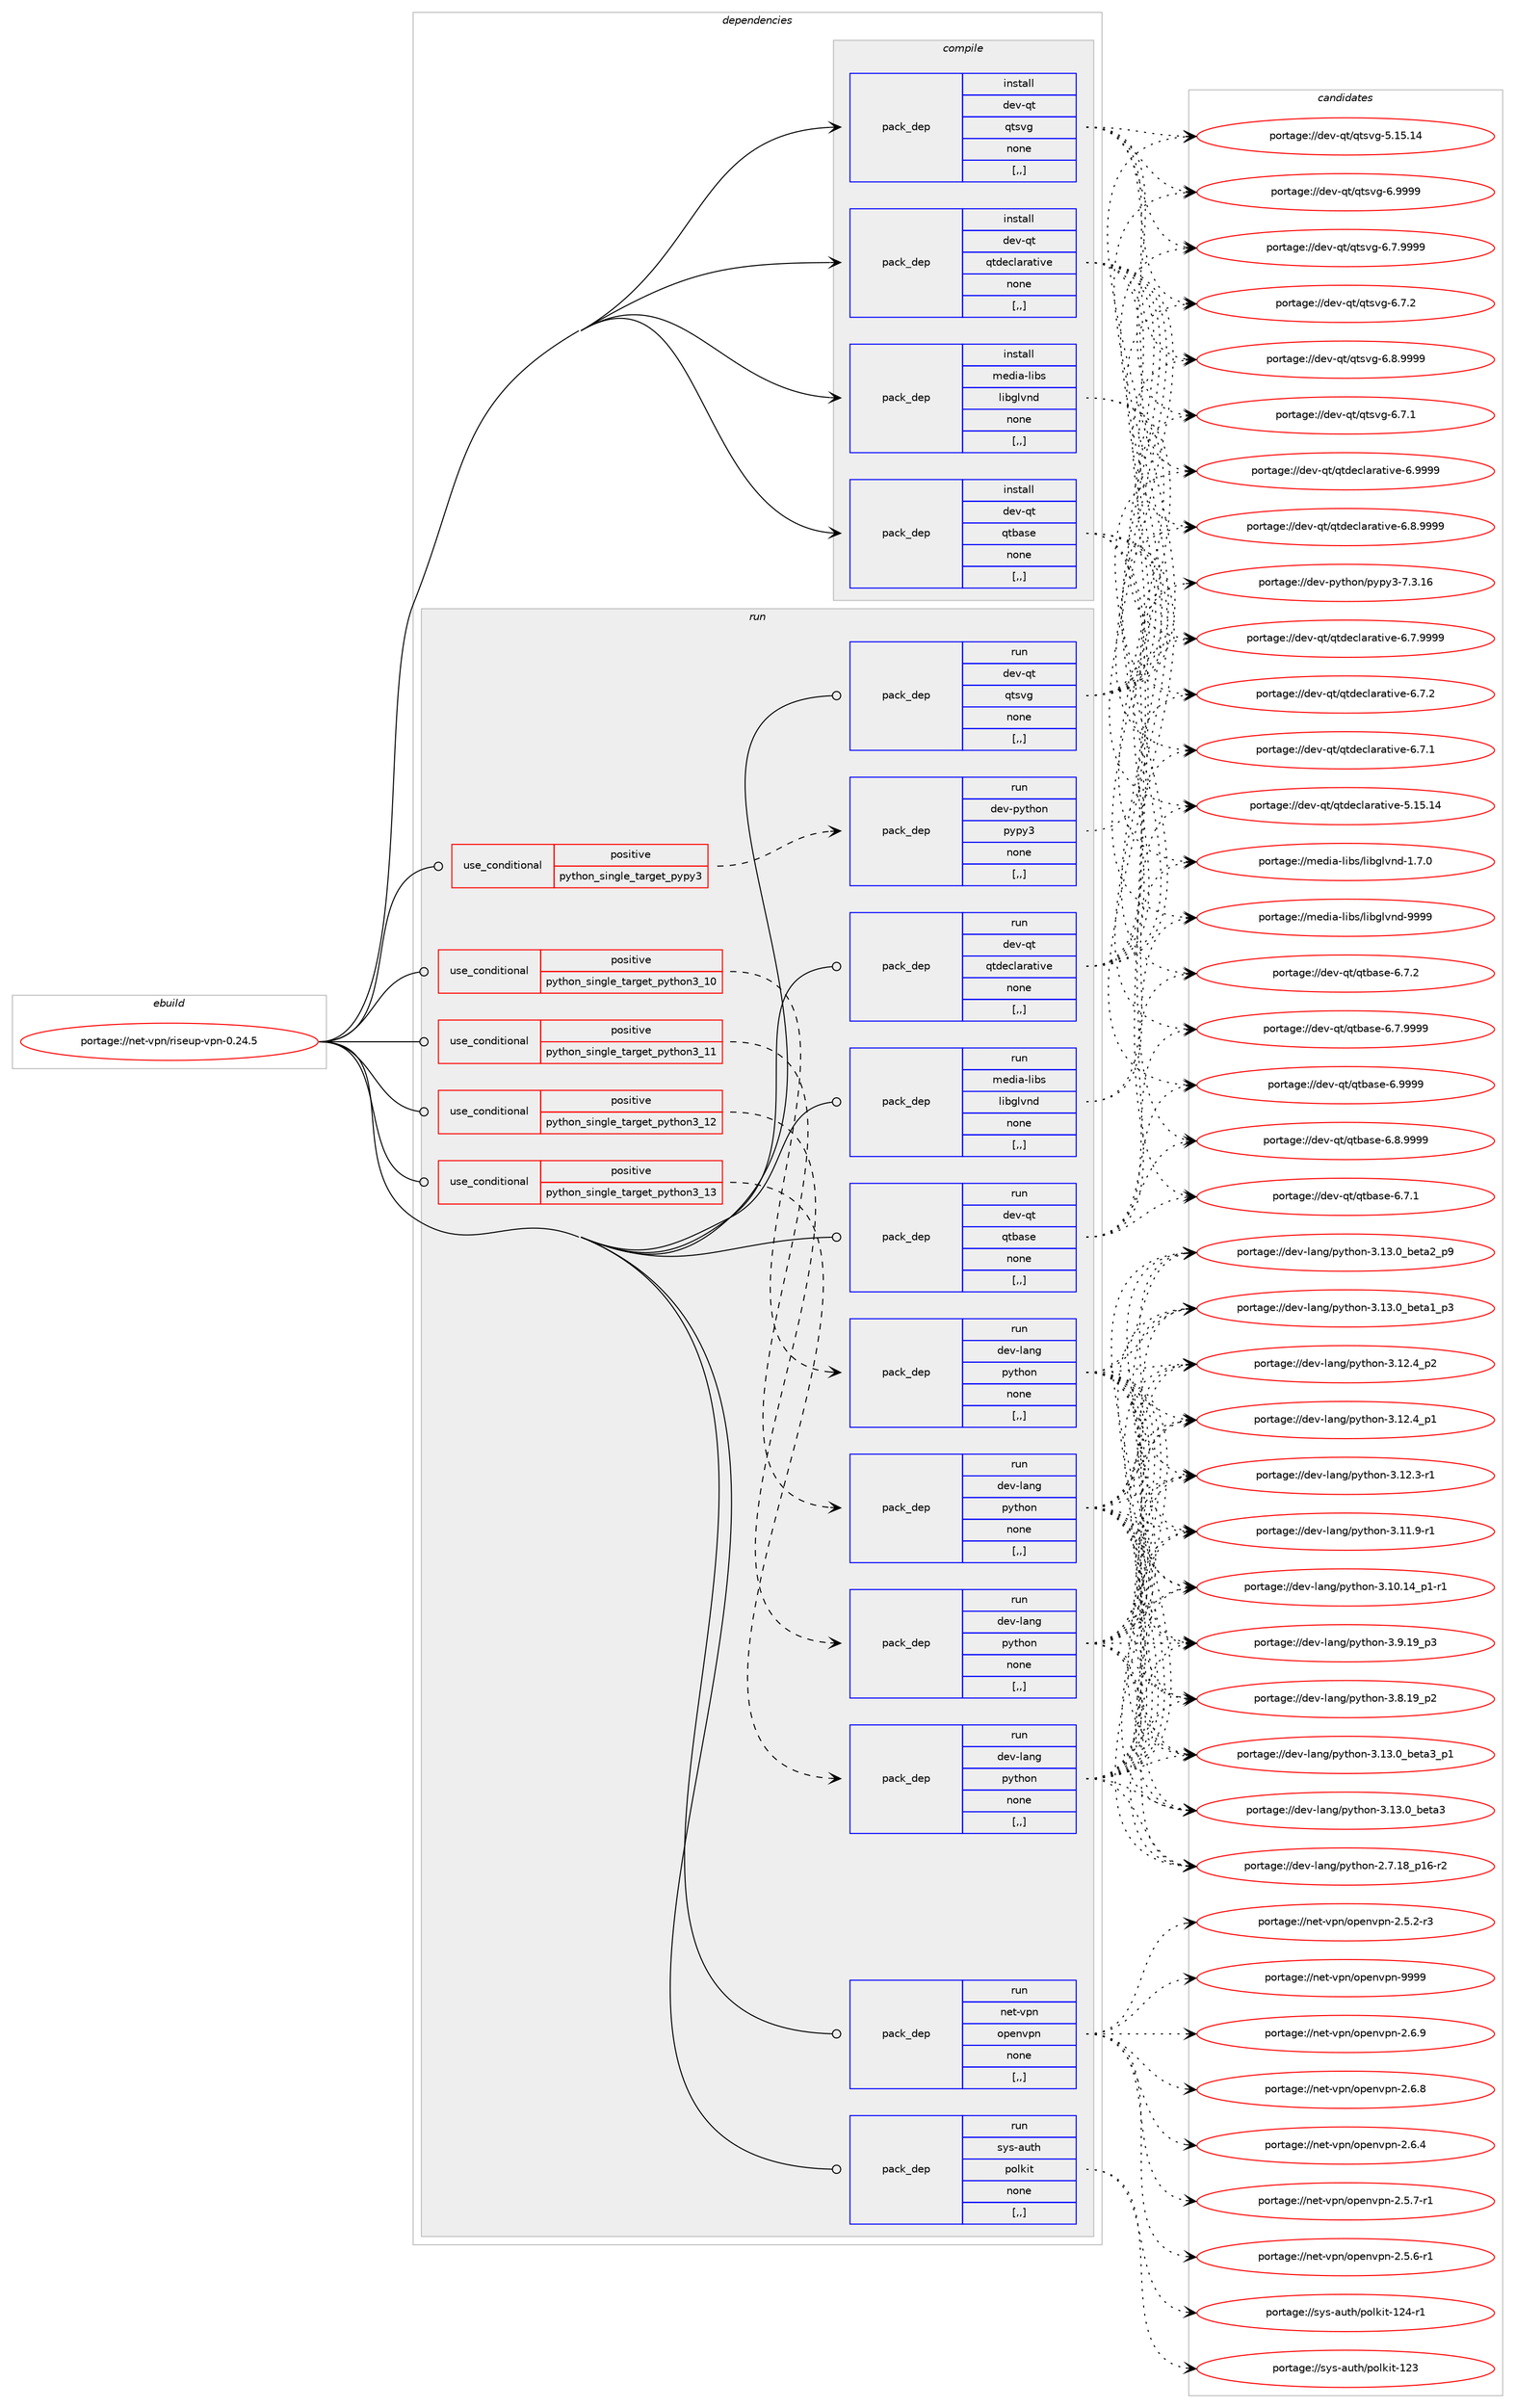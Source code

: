 digraph prolog {

# *************
# Graph options
# *************

newrank=true;
concentrate=true;
compound=true;
graph [rankdir=LR,fontname=Helvetica,fontsize=10,ranksep=1.5];#, ranksep=2.5, nodesep=0.2];
edge  [arrowhead=vee];
node  [fontname=Helvetica,fontsize=10];

# **********
# The ebuild
# **********

subgraph cluster_leftcol {
color=gray;
rank=same;
label=<<i>ebuild</i>>;
id [label="portage://net-vpn/riseup-vpn-0.24.5", color=red, width=4, href="../net-vpn/riseup-vpn-0.24.5.svg"];
}

# ****************
# The dependencies
# ****************

subgraph cluster_midcol {
color=gray;
label=<<i>dependencies</i>>;
subgraph cluster_compile {
fillcolor="#eeeeee";
style=filled;
label=<<i>compile</i>>;
subgraph pack279800 {
dependency384323 [label=<<TABLE BORDER="0" CELLBORDER="1" CELLSPACING="0" CELLPADDING="4" WIDTH="220"><TR><TD ROWSPAN="6" CELLPADDING="30">pack_dep</TD></TR><TR><TD WIDTH="110">install</TD></TR><TR><TD>dev-qt</TD></TR><TR><TD>qtbase</TD></TR><TR><TD>none</TD></TR><TR><TD>[,,]</TD></TR></TABLE>>, shape=none, color=blue];
}
id:e -> dependency384323:w [weight=20,style="solid",arrowhead="vee"];
subgraph pack279801 {
dependency384324 [label=<<TABLE BORDER="0" CELLBORDER="1" CELLSPACING="0" CELLPADDING="4" WIDTH="220"><TR><TD ROWSPAN="6" CELLPADDING="30">pack_dep</TD></TR><TR><TD WIDTH="110">install</TD></TR><TR><TD>dev-qt</TD></TR><TR><TD>qtdeclarative</TD></TR><TR><TD>none</TD></TR><TR><TD>[,,]</TD></TR></TABLE>>, shape=none, color=blue];
}
id:e -> dependency384324:w [weight=20,style="solid",arrowhead="vee"];
subgraph pack279802 {
dependency384325 [label=<<TABLE BORDER="0" CELLBORDER="1" CELLSPACING="0" CELLPADDING="4" WIDTH="220"><TR><TD ROWSPAN="6" CELLPADDING="30">pack_dep</TD></TR><TR><TD WIDTH="110">install</TD></TR><TR><TD>dev-qt</TD></TR><TR><TD>qtsvg</TD></TR><TR><TD>none</TD></TR><TR><TD>[,,]</TD></TR></TABLE>>, shape=none, color=blue];
}
id:e -> dependency384325:w [weight=20,style="solid",arrowhead="vee"];
subgraph pack279803 {
dependency384326 [label=<<TABLE BORDER="0" CELLBORDER="1" CELLSPACING="0" CELLPADDING="4" WIDTH="220"><TR><TD ROWSPAN="6" CELLPADDING="30">pack_dep</TD></TR><TR><TD WIDTH="110">install</TD></TR><TR><TD>media-libs</TD></TR><TR><TD>libglvnd</TD></TR><TR><TD>none</TD></TR><TR><TD>[,,]</TD></TR></TABLE>>, shape=none, color=blue];
}
id:e -> dependency384326:w [weight=20,style="solid",arrowhead="vee"];
}
subgraph cluster_compileandrun {
fillcolor="#eeeeee";
style=filled;
label=<<i>compile and run</i>>;
}
subgraph cluster_run {
fillcolor="#eeeeee";
style=filled;
label=<<i>run</i>>;
subgraph cond101745 {
dependency384327 [label=<<TABLE BORDER="0" CELLBORDER="1" CELLSPACING="0" CELLPADDING="4"><TR><TD ROWSPAN="3" CELLPADDING="10">use_conditional</TD></TR><TR><TD>positive</TD></TR><TR><TD>python_single_target_pypy3</TD></TR></TABLE>>, shape=none, color=red];
subgraph pack279804 {
dependency384328 [label=<<TABLE BORDER="0" CELLBORDER="1" CELLSPACING="0" CELLPADDING="4" WIDTH="220"><TR><TD ROWSPAN="6" CELLPADDING="30">pack_dep</TD></TR><TR><TD WIDTH="110">run</TD></TR><TR><TD>dev-python</TD></TR><TR><TD>pypy3</TD></TR><TR><TD>none</TD></TR><TR><TD>[,,]</TD></TR></TABLE>>, shape=none, color=blue];
}
dependency384327:e -> dependency384328:w [weight=20,style="dashed",arrowhead="vee"];
}
id:e -> dependency384327:w [weight=20,style="solid",arrowhead="odot"];
subgraph cond101746 {
dependency384329 [label=<<TABLE BORDER="0" CELLBORDER="1" CELLSPACING="0" CELLPADDING="4"><TR><TD ROWSPAN="3" CELLPADDING="10">use_conditional</TD></TR><TR><TD>positive</TD></TR><TR><TD>python_single_target_python3_10</TD></TR></TABLE>>, shape=none, color=red];
subgraph pack279805 {
dependency384330 [label=<<TABLE BORDER="0" CELLBORDER="1" CELLSPACING="0" CELLPADDING="4" WIDTH="220"><TR><TD ROWSPAN="6" CELLPADDING="30">pack_dep</TD></TR><TR><TD WIDTH="110">run</TD></TR><TR><TD>dev-lang</TD></TR><TR><TD>python</TD></TR><TR><TD>none</TD></TR><TR><TD>[,,]</TD></TR></TABLE>>, shape=none, color=blue];
}
dependency384329:e -> dependency384330:w [weight=20,style="dashed",arrowhead="vee"];
}
id:e -> dependency384329:w [weight=20,style="solid",arrowhead="odot"];
subgraph cond101747 {
dependency384331 [label=<<TABLE BORDER="0" CELLBORDER="1" CELLSPACING="0" CELLPADDING="4"><TR><TD ROWSPAN="3" CELLPADDING="10">use_conditional</TD></TR><TR><TD>positive</TD></TR><TR><TD>python_single_target_python3_11</TD></TR></TABLE>>, shape=none, color=red];
subgraph pack279806 {
dependency384332 [label=<<TABLE BORDER="0" CELLBORDER="1" CELLSPACING="0" CELLPADDING="4" WIDTH="220"><TR><TD ROWSPAN="6" CELLPADDING="30">pack_dep</TD></TR><TR><TD WIDTH="110">run</TD></TR><TR><TD>dev-lang</TD></TR><TR><TD>python</TD></TR><TR><TD>none</TD></TR><TR><TD>[,,]</TD></TR></TABLE>>, shape=none, color=blue];
}
dependency384331:e -> dependency384332:w [weight=20,style="dashed",arrowhead="vee"];
}
id:e -> dependency384331:w [weight=20,style="solid",arrowhead="odot"];
subgraph cond101748 {
dependency384333 [label=<<TABLE BORDER="0" CELLBORDER="1" CELLSPACING="0" CELLPADDING="4"><TR><TD ROWSPAN="3" CELLPADDING="10">use_conditional</TD></TR><TR><TD>positive</TD></TR><TR><TD>python_single_target_python3_12</TD></TR></TABLE>>, shape=none, color=red];
subgraph pack279807 {
dependency384334 [label=<<TABLE BORDER="0" CELLBORDER="1" CELLSPACING="0" CELLPADDING="4" WIDTH="220"><TR><TD ROWSPAN="6" CELLPADDING="30">pack_dep</TD></TR><TR><TD WIDTH="110">run</TD></TR><TR><TD>dev-lang</TD></TR><TR><TD>python</TD></TR><TR><TD>none</TD></TR><TR><TD>[,,]</TD></TR></TABLE>>, shape=none, color=blue];
}
dependency384333:e -> dependency384334:w [weight=20,style="dashed",arrowhead="vee"];
}
id:e -> dependency384333:w [weight=20,style="solid",arrowhead="odot"];
subgraph cond101749 {
dependency384335 [label=<<TABLE BORDER="0" CELLBORDER="1" CELLSPACING="0" CELLPADDING="4"><TR><TD ROWSPAN="3" CELLPADDING="10">use_conditional</TD></TR><TR><TD>positive</TD></TR><TR><TD>python_single_target_python3_13</TD></TR></TABLE>>, shape=none, color=red];
subgraph pack279808 {
dependency384336 [label=<<TABLE BORDER="0" CELLBORDER="1" CELLSPACING="0" CELLPADDING="4" WIDTH="220"><TR><TD ROWSPAN="6" CELLPADDING="30">pack_dep</TD></TR><TR><TD WIDTH="110">run</TD></TR><TR><TD>dev-lang</TD></TR><TR><TD>python</TD></TR><TR><TD>none</TD></TR><TR><TD>[,,]</TD></TR></TABLE>>, shape=none, color=blue];
}
dependency384335:e -> dependency384336:w [weight=20,style="dashed",arrowhead="vee"];
}
id:e -> dependency384335:w [weight=20,style="solid",arrowhead="odot"];
subgraph pack279809 {
dependency384337 [label=<<TABLE BORDER="0" CELLBORDER="1" CELLSPACING="0" CELLPADDING="4" WIDTH="220"><TR><TD ROWSPAN="6" CELLPADDING="30">pack_dep</TD></TR><TR><TD WIDTH="110">run</TD></TR><TR><TD>dev-qt</TD></TR><TR><TD>qtbase</TD></TR><TR><TD>none</TD></TR><TR><TD>[,,]</TD></TR></TABLE>>, shape=none, color=blue];
}
id:e -> dependency384337:w [weight=20,style="solid",arrowhead="odot"];
subgraph pack279810 {
dependency384338 [label=<<TABLE BORDER="0" CELLBORDER="1" CELLSPACING="0" CELLPADDING="4" WIDTH="220"><TR><TD ROWSPAN="6" CELLPADDING="30">pack_dep</TD></TR><TR><TD WIDTH="110">run</TD></TR><TR><TD>dev-qt</TD></TR><TR><TD>qtdeclarative</TD></TR><TR><TD>none</TD></TR><TR><TD>[,,]</TD></TR></TABLE>>, shape=none, color=blue];
}
id:e -> dependency384338:w [weight=20,style="solid",arrowhead="odot"];
subgraph pack279811 {
dependency384339 [label=<<TABLE BORDER="0" CELLBORDER="1" CELLSPACING="0" CELLPADDING="4" WIDTH="220"><TR><TD ROWSPAN="6" CELLPADDING="30">pack_dep</TD></TR><TR><TD WIDTH="110">run</TD></TR><TR><TD>dev-qt</TD></TR><TR><TD>qtsvg</TD></TR><TR><TD>none</TD></TR><TR><TD>[,,]</TD></TR></TABLE>>, shape=none, color=blue];
}
id:e -> dependency384339:w [weight=20,style="solid",arrowhead="odot"];
subgraph pack279812 {
dependency384340 [label=<<TABLE BORDER="0" CELLBORDER="1" CELLSPACING="0" CELLPADDING="4" WIDTH="220"><TR><TD ROWSPAN="6" CELLPADDING="30">pack_dep</TD></TR><TR><TD WIDTH="110">run</TD></TR><TR><TD>media-libs</TD></TR><TR><TD>libglvnd</TD></TR><TR><TD>none</TD></TR><TR><TD>[,,]</TD></TR></TABLE>>, shape=none, color=blue];
}
id:e -> dependency384340:w [weight=20,style="solid",arrowhead="odot"];
subgraph pack279813 {
dependency384341 [label=<<TABLE BORDER="0" CELLBORDER="1" CELLSPACING="0" CELLPADDING="4" WIDTH="220"><TR><TD ROWSPAN="6" CELLPADDING="30">pack_dep</TD></TR><TR><TD WIDTH="110">run</TD></TR><TR><TD>net-vpn</TD></TR><TR><TD>openvpn</TD></TR><TR><TD>none</TD></TR><TR><TD>[,,]</TD></TR></TABLE>>, shape=none, color=blue];
}
id:e -> dependency384341:w [weight=20,style="solid",arrowhead="odot"];
subgraph pack279814 {
dependency384342 [label=<<TABLE BORDER="0" CELLBORDER="1" CELLSPACING="0" CELLPADDING="4" WIDTH="220"><TR><TD ROWSPAN="6" CELLPADDING="30">pack_dep</TD></TR><TR><TD WIDTH="110">run</TD></TR><TR><TD>sys-auth</TD></TR><TR><TD>polkit</TD></TR><TR><TD>none</TD></TR><TR><TD>[,,]</TD></TR></TABLE>>, shape=none, color=blue];
}
id:e -> dependency384342:w [weight=20,style="solid",arrowhead="odot"];
}
}

# **************
# The candidates
# **************

subgraph cluster_choices {
rank=same;
color=gray;
label=<<i>candidates</i>>;

subgraph choice279800 {
color=black;
nodesep=1;
choice1001011184511311647113116989711510145544657575757 [label="portage://dev-qt/qtbase-6.9999", color=red, width=4,href="../dev-qt/qtbase-6.9999.svg"];
choice10010111845113116471131169897115101455446564657575757 [label="portage://dev-qt/qtbase-6.8.9999", color=red, width=4,href="../dev-qt/qtbase-6.8.9999.svg"];
choice10010111845113116471131169897115101455446554657575757 [label="portage://dev-qt/qtbase-6.7.9999", color=red, width=4,href="../dev-qt/qtbase-6.7.9999.svg"];
choice10010111845113116471131169897115101455446554650 [label="portage://dev-qt/qtbase-6.7.2", color=red, width=4,href="../dev-qt/qtbase-6.7.2.svg"];
choice10010111845113116471131169897115101455446554649 [label="portage://dev-qt/qtbase-6.7.1", color=red, width=4,href="../dev-qt/qtbase-6.7.1.svg"];
dependency384323:e -> choice1001011184511311647113116989711510145544657575757:w [style=dotted,weight="100"];
dependency384323:e -> choice10010111845113116471131169897115101455446564657575757:w [style=dotted,weight="100"];
dependency384323:e -> choice10010111845113116471131169897115101455446554657575757:w [style=dotted,weight="100"];
dependency384323:e -> choice10010111845113116471131169897115101455446554650:w [style=dotted,weight="100"];
dependency384323:e -> choice10010111845113116471131169897115101455446554649:w [style=dotted,weight="100"];
}
subgraph choice279801 {
color=black;
nodesep=1;
choice100101118451131164711311610010199108971149711610511810145544657575757 [label="portage://dev-qt/qtdeclarative-6.9999", color=red, width=4,href="../dev-qt/qtdeclarative-6.9999.svg"];
choice1001011184511311647113116100101991089711497116105118101455446564657575757 [label="portage://dev-qt/qtdeclarative-6.8.9999", color=red, width=4,href="../dev-qt/qtdeclarative-6.8.9999.svg"];
choice1001011184511311647113116100101991089711497116105118101455446554657575757 [label="portage://dev-qt/qtdeclarative-6.7.9999", color=red, width=4,href="../dev-qt/qtdeclarative-6.7.9999.svg"];
choice1001011184511311647113116100101991089711497116105118101455446554650 [label="portage://dev-qt/qtdeclarative-6.7.2", color=red, width=4,href="../dev-qt/qtdeclarative-6.7.2.svg"];
choice1001011184511311647113116100101991089711497116105118101455446554649 [label="portage://dev-qt/qtdeclarative-6.7.1", color=red, width=4,href="../dev-qt/qtdeclarative-6.7.1.svg"];
choice10010111845113116471131161001019910897114971161051181014553464953464952 [label="portage://dev-qt/qtdeclarative-5.15.14", color=red, width=4,href="../dev-qt/qtdeclarative-5.15.14.svg"];
dependency384324:e -> choice100101118451131164711311610010199108971149711610511810145544657575757:w [style=dotted,weight="100"];
dependency384324:e -> choice1001011184511311647113116100101991089711497116105118101455446564657575757:w [style=dotted,weight="100"];
dependency384324:e -> choice1001011184511311647113116100101991089711497116105118101455446554657575757:w [style=dotted,weight="100"];
dependency384324:e -> choice1001011184511311647113116100101991089711497116105118101455446554650:w [style=dotted,weight="100"];
dependency384324:e -> choice1001011184511311647113116100101991089711497116105118101455446554649:w [style=dotted,weight="100"];
dependency384324:e -> choice10010111845113116471131161001019910897114971161051181014553464953464952:w [style=dotted,weight="100"];
}
subgraph choice279802 {
color=black;
nodesep=1;
choice100101118451131164711311611511810345544657575757 [label="portage://dev-qt/qtsvg-6.9999", color=red, width=4,href="../dev-qt/qtsvg-6.9999.svg"];
choice1001011184511311647113116115118103455446564657575757 [label="portage://dev-qt/qtsvg-6.8.9999", color=red, width=4,href="../dev-qt/qtsvg-6.8.9999.svg"];
choice1001011184511311647113116115118103455446554657575757 [label="portage://dev-qt/qtsvg-6.7.9999", color=red, width=4,href="../dev-qt/qtsvg-6.7.9999.svg"];
choice1001011184511311647113116115118103455446554650 [label="portage://dev-qt/qtsvg-6.7.2", color=red, width=4,href="../dev-qt/qtsvg-6.7.2.svg"];
choice1001011184511311647113116115118103455446554649 [label="portage://dev-qt/qtsvg-6.7.1", color=red, width=4,href="../dev-qt/qtsvg-6.7.1.svg"];
choice10010111845113116471131161151181034553464953464952 [label="portage://dev-qt/qtsvg-5.15.14", color=red, width=4,href="../dev-qt/qtsvg-5.15.14.svg"];
dependency384325:e -> choice100101118451131164711311611511810345544657575757:w [style=dotted,weight="100"];
dependency384325:e -> choice1001011184511311647113116115118103455446564657575757:w [style=dotted,weight="100"];
dependency384325:e -> choice1001011184511311647113116115118103455446554657575757:w [style=dotted,weight="100"];
dependency384325:e -> choice1001011184511311647113116115118103455446554650:w [style=dotted,weight="100"];
dependency384325:e -> choice1001011184511311647113116115118103455446554649:w [style=dotted,weight="100"];
dependency384325:e -> choice10010111845113116471131161151181034553464953464952:w [style=dotted,weight="100"];
}
subgraph choice279803 {
color=black;
nodesep=1;
choice10910110010597451081059811547108105981031081181101004557575757 [label="portage://media-libs/libglvnd-9999", color=red, width=4,href="../media-libs/libglvnd-9999.svg"];
choice1091011001059745108105981154710810598103108118110100454946554648 [label="portage://media-libs/libglvnd-1.7.0", color=red, width=4,href="../media-libs/libglvnd-1.7.0.svg"];
dependency384326:e -> choice10910110010597451081059811547108105981031081181101004557575757:w [style=dotted,weight="100"];
dependency384326:e -> choice1091011001059745108105981154710810598103108118110100454946554648:w [style=dotted,weight="100"];
}
subgraph choice279804 {
color=black;
nodesep=1;
choice10010111845112121116104111110471121211121215145554651464954 [label="portage://dev-python/pypy3-7.3.16", color=red, width=4,href="../dev-python/pypy3-7.3.16.svg"];
dependency384328:e -> choice10010111845112121116104111110471121211121215145554651464954:w [style=dotted,weight="100"];
}
subgraph choice279805 {
color=black;
nodesep=1;
choice10010111845108971101034711212111610411111045514649514648959810111697519511249 [label="portage://dev-lang/python-3.13.0_beta3_p1", color=red, width=4,href="../dev-lang/python-3.13.0_beta3_p1.svg"];
choice1001011184510897110103471121211161041111104551464951464895981011169751 [label="portage://dev-lang/python-3.13.0_beta3", color=red, width=4,href="../dev-lang/python-3.13.0_beta3.svg"];
choice10010111845108971101034711212111610411111045514649514648959810111697509511257 [label="portage://dev-lang/python-3.13.0_beta2_p9", color=red, width=4,href="../dev-lang/python-3.13.0_beta2_p9.svg"];
choice10010111845108971101034711212111610411111045514649514648959810111697499511251 [label="portage://dev-lang/python-3.13.0_beta1_p3", color=red, width=4,href="../dev-lang/python-3.13.0_beta1_p3.svg"];
choice100101118451089711010347112121116104111110455146495046529511250 [label="portage://dev-lang/python-3.12.4_p2", color=red, width=4,href="../dev-lang/python-3.12.4_p2.svg"];
choice100101118451089711010347112121116104111110455146495046529511249 [label="portage://dev-lang/python-3.12.4_p1", color=red, width=4,href="../dev-lang/python-3.12.4_p1.svg"];
choice100101118451089711010347112121116104111110455146495046514511449 [label="portage://dev-lang/python-3.12.3-r1", color=red, width=4,href="../dev-lang/python-3.12.3-r1.svg"];
choice100101118451089711010347112121116104111110455146494946574511449 [label="portage://dev-lang/python-3.11.9-r1", color=red, width=4,href="../dev-lang/python-3.11.9-r1.svg"];
choice100101118451089711010347112121116104111110455146494846495295112494511449 [label="portage://dev-lang/python-3.10.14_p1-r1", color=red, width=4,href="../dev-lang/python-3.10.14_p1-r1.svg"];
choice100101118451089711010347112121116104111110455146574649579511251 [label="portage://dev-lang/python-3.9.19_p3", color=red, width=4,href="../dev-lang/python-3.9.19_p3.svg"];
choice100101118451089711010347112121116104111110455146564649579511250 [label="portage://dev-lang/python-3.8.19_p2", color=red, width=4,href="../dev-lang/python-3.8.19_p2.svg"];
choice100101118451089711010347112121116104111110455046554649569511249544511450 [label="portage://dev-lang/python-2.7.18_p16-r2", color=red, width=4,href="../dev-lang/python-2.7.18_p16-r2.svg"];
dependency384330:e -> choice10010111845108971101034711212111610411111045514649514648959810111697519511249:w [style=dotted,weight="100"];
dependency384330:e -> choice1001011184510897110103471121211161041111104551464951464895981011169751:w [style=dotted,weight="100"];
dependency384330:e -> choice10010111845108971101034711212111610411111045514649514648959810111697509511257:w [style=dotted,weight="100"];
dependency384330:e -> choice10010111845108971101034711212111610411111045514649514648959810111697499511251:w [style=dotted,weight="100"];
dependency384330:e -> choice100101118451089711010347112121116104111110455146495046529511250:w [style=dotted,weight="100"];
dependency384330:e -> choice100101118451089711010347112121116104111110455146495046529511249:w [style=dotted,weight="100"];
dependency384330:e -> choice100101118451089711010347112121116104111110455146495046514511449:w [style=dotted,weight="100"];
dependency384330:e -> choice100101118451089711010347112121116104111110455146494946574511449:w [style=dotted,weight="100"];
dependency384330:e -> choice100101118451089711010347112121116104111110455146494846495295112494511449:w [style=dotted,weight="100"];
dependency384330:e -> choice100101118451089711010347112121116104111110455146574649579511251:w [style=dotted,weight="100"];
dependency384330:e -> choice100101118451089711010347112121116104111110455146564649579511250:w [style=dotted,weight="100"];
dependency384330:e -> choice100101118451089711010347112121116104111110455046554649569511249544511450:w [style=dotted,weight="100"];
}
subgraph choice279806 {
color=black;
nodesep=1;
choice10010111845108971101034711212111610411111045514649514648959810111697519511249 [label="portage://dev-lang/python-3.13.0_beta3_p1", color=red, width=4,href="../dev-lang/python-3.13.0_beta3_p1.svg"];
choice1001011184510897110103471121211161041111104551464951464895981011169751 [label="portage://dev-lang/python-3.13.0_beta3", color=red, width=4,href="../dev-lang/python-3.13.0_beta3.svg"];
choice10010111845108971101034711212111610411111045514649514648959810111697509511257 [label="portage://dev-lang/python-3.13.0_beta2_p9", color=red, width=4,href="../dev-lang/python-3.13.0_beta2_p9.svg"];
choice10010111845108971101034711212111610411111045514649514648959810111697499511251 [label="portage://dev-lang/python-3.13.0_beta1_p3", color=red, width=4,href="../dev-lang/python-3.13.0_beta1_p3.svg"];
choice100101118451089711010347112121116104111110455146495046529511250 [label="portage://dev-lang/python-3.12.4_p2", color=red, width=4,href="../dev-lang/python-3.12.4_p2.svg"];
choice100101118451089711010347112121116104111110455146495046529511249 [label="portage://dev-lang/python-3.12.4_p1", color=red, width=4,href="../dev-lang/python-3.12.4_p1.svg"];
choice100101118451089711010347112121116104111110455146495046514511449 [label="portage://dev-lang/python-3.12.3-r1", color=red, width=4,href="../dev-lang/python-3.12.3-r1.svg"];
choice100101118451089711010347112121116104111110455146494946574511449 [label="portage://dev-lang/python-3.11.9-r1", color=red, width=4,href="../dev-lang/python-3.11.9-r1.svg"];
choice100101118451089711010347112121116104111110455146494846495295112494511449 [label="portage://dev-lang/python-3.10.14_p1-r1", color=red, width=4,href="../dev-lang/python-3.10.14_p1-r1.svg"];
choice100101118451089711010347112121116104111110455146574649579511251 [label="portage://dev-lang/python-3.9.19_p3", color=red, width=4,href="../dev-lang/python-3.9.19_p3.svg"];
choice100101118451089711010347112121116104111110455146564649579511250 [label="portage://dev-lang/python-3.8.19_p2", color=red, width=4,href="../dev-lang/python-3.8.19_p2.svg"];
choice100101118451089711010347112121116104111110455046554649569511249544511450 [label="portage://dev-lang/python-2.7.18_p16-r2", color=red, width=4,href="../dev-lang/python-2.7.18_p16-r2.svg"];
dependency384332:e -> choice10010111845108971101034711212111610411111045514649514648959810111697519511249:w [style=dotted,weight="100"];
dependency384332:e -> choice1001011184510897110103471121211161041111104551464951464895981011169751:w [style=dotted,weight="100"];
dependency384332:e -> choice10010111845108971101034711212111610411111045514649514648959810111697509511257:w [style=dotted,weight="100"];
dependency384332:e -> choice10010111845108971101034711212111610411111045514649514648959810111697499511251:w [style=dotted,weight="100"];
dependency384332:e -> choice100101118451089711010347112121116104111110455146495046529511250:w [style=dotted,weight="100"];
dependency384332:e -> choice100101118451089711010347112121116104111110455146495046529511249:w [style=dotted,weight="100"];
dependency384332:e -> choice100101118451089711010347112121116104111110455146495046514511449:w [style=dotted,weight="100"];
dependency384332:e -> choice100101118451089711010347112121116104111110455146494946574511449:w [style=dotted,weight="100"];
dependency384332:e -> choice100101118451089711010347112121116104111110455146494846495295112494511449:w [style=dotted,weight="100"];
dependency384332:e -> choice100101118451089711010347112121116104111110455146574649579511251:w [style=dotted,weight="100"];
dependency384332:e -> choice100101118451089711010347112121116104111110455146564649579511250:w [style=dotted,weight="100"];
dependency384332:e -> choice100101118451089711010347112121116104111110455046554649569511249544511450:w [style=dotted,weight="100"];
}
subgraph choice279807 {
color=black;
nodesep=1;
choice10010111845108971101034711212111610411111045514649514648959810111697519511249 [label="portage://dev-lang/python-3.13.0_beta3_p1", color=red, width=4,href="../dev-lang/python-3.13.0_beta3_p1.svg"];
choice1001011184510897110103471121211161041111104551464951464895981011169751 [label="portage://dev-lang/python-3.13.0_beta3", color=red, width=4,href="../dev-lang/python-3.13.0_beta3.svg"];
choice10010111845108971101034711212111610411111045514649514648959810111697509511257 [label="portage://dev-lang/python-3.13.0_beta2_p9", color=red, width=4,href="../dev-lang/python-3.13.0_beta2_p9.svg"];
choice10010111845108971101034711212111610411111045514649514648959810111697499511251 [label="portage://dev-lang/python-3.13.0_beta1_p3", color=red, width=4,href="../dev-lang/python-3.13.0_beta1_p3.svg"];
choice100101118451089711010347112121116104111110455146495046529511250 [label="portage://dev-lang/python-3.12.4_p2", color=red, width=4,href="../dev-lang/python-3.12.4_p2.svg"];
choice100101118451089711010347112121116104111110455146495046529511249 [label="portage://dev-lang/python-3.12.4_p1", color=red, width=4,href="../dev-lang/python-3.12.4_p1.svg"];
choice100101118451089711010347112121116104111110455146495046514511449 [label="portage://dev-lang/python-3.12.3-r1", color=red, width=4,href="../dev-lang/python-3.12.3-r1.svg"];
choice100101118451089711010347112121116104111110455146494946574511449 [label="portage://dev-lang/python-3.11.9-r1", color=red, width=4,href="../dev-lang/python-3.11.9-r1.svg"];
choice100101118451089711010347112121116104111110455146494846495295112494511449 [label="portage://dev-lang/python-3.10.14_p1-r1", color=red, width=4,href="../dev-lang/python-3.10.14_p1-r1.svg"];
choice100101118451089711010347112121116104111110455146574649579511251 [label="portage://dev-lang/python-3.9.19_p3", color=red, width=4,href="../dev-lang/python-3.9.19_p3.svg"];
choice100101118451089711010347112121116104111110455146564649579511250 [label="portage://dev-lang/python-3.8.19_p2", color=red, width=4,href="../dev-lang/python-3.8.19_p2.svg"];
choice100101118451089711010347112121116104111110455046554649569511249544511450 [label="portage://dev-lang/python-2.7.18_p16-r2", color=red, width=4,href="../dev-lang/python-2.7.18_p16-r2.svg"];
dependency384334:e -> choice10010111845108971101034711212111610411111045514649514648959810111697519511249:w [style=dotted,weight="100"];
dependency384334:e -> choice1001011184510897110103471121211161041111104551464951464895981011169751:w [style=dotted,weight="100"];
dependency384334:e -> choice10010111845108971101034711212111610411111045514649514648959810111697509511257:w [style=dotted,weight="100"];
dependency384334:e -> choice10010111845108971101034711212111610411111045514649514648959810111697499511251:w [style=dotted,weight="100"];
dependency384334:e -> choice100101118451089711010347112121116104111110455146495046529511250:w [style=dotted,weight="100"];
dependency384334:e -> choice100101118451089711010347112121116104111110455146495046529511249:w [style=dotted,weight="100"];
dependency384334:e -> choice100101118451089711010347112121116104111110455146495046514511449:w [style=dotted,weight="100"];
dependency384334:e -> choice100101118451089711010347112121116104111110455146494946574511449:w [style=dotted,weight="100"];
dependency384334:e -> choice100101118451089711010347112121116104111110455146494846495295112494511449:w [style=dotted,weight="100"];
dependency384334:e -> choice100101118451089711010347112121116104111110455146574649579511251:w [style=dotted,weight="100"];
dependency384334:e -> choice100101118451089711010347112121116104111110455146564649579511250:w [style=dotted,weight="100"];
dependency384334:e -> choice100101118451089711010347112121116104111110455046554649569511249544511450:w [style=dotted,weight="100"];
}
subgraph choice279808 {
color=black;
nodesep=1;
choice10010111845108971101034711212111610411111045514649514648959810111697519511249 [label="portage://dev-lang/python-3.13.0_beta3_p1", color=red, width=4,href="../dev-lang/python-3.13.0_beta3_p1.svg"];
choice1001011184510897110103471121211161041111104551464951464895981011169751 [label="portage://dev-lang/python-3.13.0_beta3", color=red, width=4,href="../dev-lang/python-3.13.0_beta3.svg"];
choice10010111845108971101034711212111610411111045514649514648959810111697509511257 [label="portage://dev-lang/python-3.13.0_beta2_p9", color=red, width=4,href="../dev-lang/python-3.13.0_beta2_p9.svg"];
choice10010111845108971101034711212111610411111045514649514648959810111697499511251 [label="portage://dev-lang/python-3.13.0_beta1_p3", color=red, width=4,href="../dev-lang/python-3.13.0_beta1_p3.svg"];
choice100101118451089711010347112121116104111110455146495046529511250 [label="portage://dev-lang/python-3.12.4_p2", color=red, width=4,href="../dev-lang/python-3.12.4_p2.svg"];
choice100101118451089711010347112121116104111110455146495046529511249 [label="portage://dev-lang/python-3.12.4_p1", color=red, width=4,href="../dev-lang/python-3.12.4_p1.svg"];
choice100101118451089711010347112121116104111110455146495046514511449 [label="portage://dev-lang/python-3.12.3-r1", color=red, width=4,href="../dev-lang/python-3.12.3-r1.svg"];
choice100101118451089711010347112121116104111110455146494946574511449 [label="portage://dev-lang/python-3.11.9-r1", color=red, width=4,href="../dev-lang/python-3.11.9-r1.svg"];
choice100101118451089711010347112121116104111110455146494846495295112494511449 [label="portage://dev-lang/python-3.10.14_p1-r1", color=red, width=4,href="../dev-lang/python-3.10.14_p1-r1.svg"];
choice100101118451089711010347112121116104111110455146574649579511251 [label="portage://dev-lang/python-3.9.19_p3", color=red, width=4,href="../dev-lang/python-3.9.19_p3.svg"];
choice100101118451089711010347112121116104111110455146564649579511250 [label="portage://dev-lang/python-3.8.19_p2", color=red, width=4,href="../dev-lang/python-3.8.19_p2.svg"];
choice100101118451089711010347112121116104111110455046554649569511249544511450 [label="portage://dev-lang/python-2.7.18_p16-r2", color=red, width=4,href="../dev-lang/python-2.7.18_p16-r2.svg"];
dependency384336:e -> choice10010111845108971101034711212111610411111045514649514648959810111697519511249:w [style=dotted,weight="100"];
dependency384336:e -> choice1001011184510897110103471121211161041111104551464951464895981011169751:w [style=dotted,weight="100"];
dependency384336:e -> choice10010111845108971101034711212111610411111045514649514648959810111697509511257:w [style=dotted,weight="100"];
dependency384336:e -> choice10010111845108971101034711212111610411111045514649514648959810111697499511251:w [style=dotted,weight="100"];
dependency384336:e -> choice100101118451089711010347112121116104111110455146495046529511250:w [style=dotted,weight="100"];
dependency384336:e -> choice100101118451089711010347112121116104111110455146495046529511249:w [style=dotted,weight="100"];
dependency384336:e -> choice100101118451089711010347112121116104111110455146495046514511449:w [style=dotted,weight="100"];
dependency384336:e -> choice100101118451089711010347112121116104111110455146494946574511449:w [style=dotted,weight="100"];
dependency384336:e -> choice100101118451089711010347112121116104111110455146494846495295112494511449:w [style=dotted,weight="100"];
dependency384336:e -> choice100101118451089711010347112121116104111110455146574649579511251:w [style=dotted,weight="100"];
dependency384336:e -> choice100101118451089711010347112121116104111110455146564649579511250:w [style=dotted,weight="100"];
dependency384336:e -> choice100101118451089711010347112121116104111110455046554649569511249544511450:w [style=dotted,weight="100"];
}
subgraph choice279809 {
color=black;
nodesep=1;
choice1001011184511311647113116989711510145544657575757 [label="portage://dev-qt/qtbase-6.9999", color=red, width=4,href="../dev-qt/qtbase-6.9999.svg"];
choice10010111845113116471131169897115101455446564657575757 [label="portage://dev-qt/qtbase-6.8.9999", color=red, width=4,href="../dev-qt/qtbase-6.8.9999.svg"];
choice10010111845113116471131169897115101455446554657575757 [label="portage://dev-qt/qtbase-6.7.9999", color=red, width=4,href="../dev-qt/qtbase-6.7.9999.svg"];
choice10010111845113116471131169897115101455446554650 [label="portage://dev-qt/qtbase-6.7.2", color=red, width=4,href="../dev-qt/qtbase-6.7.2.svg"];
choice10010111845113116471131169897115101455446554649 [label="portage://dev-qt/qtbase-6.7.1", color=red, width=4,href="../dev-qt/qtbase-6.7.1.svg"];
dependency384337:e -> choice1001011184511311647113116989711510145544657575757:w [style=dotted,weight="100"];
dependency384337:e -> choice10010111845113116471131169897115101455446564657575757:w [style=dotted,weight="100"];
dependency384337:e -> choice10010111845113116471131169897115101455446554657575757:w [style=dotted,weight="100"];
dependency384337:e -> choice10010111845113116471131169897115101455446554650:w [style=dotted,weight="100"];
dependency384337:e -> choice10010111845113116471131169897115101455446554649:w [style=dotted,weight="100"];
}
subgraph choice279810 {
color=black;
nodesep=1;
choice100101118451131164711311610010199108971149711610511810145544657575757 [label="portage://dev-qt/qtdeclarative-6.9999", color=red, width=4,href="../dev-qt/qtdeclarative-6.9999.svg"];
choice1001011184511311647113116100101991089711497116105118101455446564657575757 [label="portage://dev-qt/qtdeclarative-6.8.9999", color=red, width=4,href="../dev-qt/qtdeclarative-6.8.9999.svg"];
choice1001011184511311647113116100101991089711497116105118101455446554657575757 [label="portage://dev-qt/qtdeclarative-6.7.9999", color=red, width=4,href="../dev-qt/qtdeclarative-6.7.9999.svg"];
choice1001011184511311647113116100101991089711497116105118101455446554650 [label="portage://dev-qt/qtdeclarative-6.7.2", color=red, width=4,href="../dev-qt/qtdeclarative-6.7.2.svg"];
choice1001011184511311647113116100101991089711497116105118101455446554649 [label="portage://dev-qt/qtdeclarative-6.7.1", color=red, width=4,href="../dev-qt/qtdeclarative-6.7.1.svg"];
choice10010111845113116471131161001019910897114971161051181014553464953464952 [label="portage://dev-qt/qtdeclarative-5.15.14", color=red, width=4,href="../dev-qt/qtdeclarative-5.15.14.svg"];
dependency384338:e -> choice100101118451131164711311610010199108971149711610511810145544657575757:w [style=dotted,weight="100"];
dependency384338:e -> choice1001011184511311647113116100101991089711497116105118101455446564657575757:w [style=dotted,weight="100"];
dependency384338:e -> choice1001011184511311647113116100101991089711497116105118101455446554657575757:w [style=dotted,weight="100"];
dependency384338:e -> choice1001011184511311647113116100101991089711497116105118101455446554650:w [style=dotted,weight="100"];
dependency384338:e -> choice1001011184511311647113116100101991089711497116105118101455446554649:w [style=dotted,weight="100"];
dependency384338:e -> choice10010111845113116471131161001019910897114971161051181014553464953464952:w [style=dotted,weight="100"];
}
subgraph choice279811 {
color=black;
nodesep=1;
choice100101118451131164711311611511810345544657575757 [label="portage://dev-qt/qtsvg-6.9999", color=red, width=4,href="../dev-qt/qtsvg-6.9999.svg"];
choice1001011184511311647113116115118103455446564657575757 [label="portage://dev-qt/qtsvg-6.8.9999", color=red, width=4,href="../dev-qt/qtsvg-6.8.9999.svg"];
choice1001011184511311647113116115118103455446554657575757 [label="portage://dev-qt/qtsvg-6.7.9999", color=red, width=4,href="../dev-qt/qtsvg-6.7.9999.svg"];
choice1001011184511311647113116115118103455446554650 [label="portage://dev-qt/qtsvg-6.7.2", color=red, width=4,href="../dev-qt/qtsvg-6.7.2.svg"];
choice1001011184511311647113116115118103455446554649 [label="portage://dev-qt/qtsvg-6.7.1", color=red, width=4,href="../dev-qt/qtsvg-6.7.1.svg"];
choice10010111845113116471131161151181034553464953464952 [label="portage://dev-qt/qtsvg-5.15.14", color=red, width=4,href="../dev-qt/qtsvg-5.15.14.svg"];
dependency384339:e -> choice100101118451131164711311611511810345544657575757:w [style=dotted,weight="100"];
dependency384339:e -> choice1001011184511311647113116115118103455446564657575757:w [style=dotted,weight="100"];
dependency384339:e -> choice1001011184511311647113116115118103455446554657575757:w [style=dotted,weight="100"];
dependency384339:e -> choice1001011184511311647113116115118103455446554650:w [style=dotted,weight="100"];
dependency384339:e -> choice1001011184511311647113116115118103455446554649:w [style=dotted,weight="100"];
dependency384339:e -> choice10010111845113116471131161151181034553464953464952:w [style=dotted,weight="100"];
}
subgraph choice279812 {
color=black;
nodesep=1;
choice10910110010597451081059811547108105981031081181101004557575757 [label="portage://media-libs/libglvnd-9999", color=red, width=4,href="../media-libs/libglvnd-9999.svg"];
choice1091011001059745108105981154710810598103108118110100454946554648 [label="portage://media-libs/libglvnd-1.7.0", color=red, width=4,href="../media-libs/libglvnd-1.7.0.svg"];
dependency384340:e -> choice10910110010597451081059811547108105981031081181101004557575757:w [style=dotted,weight="100"];
dependency384340:e -> choice1091011001059745108105981154710810598103108118110100454946554648:w [style=dotted,weight="100"];
}
subgraph choice279813 {
color=black;
nodesep=1;
choice11010111645118112110471111121011101181121104557575757 [label="portage://net-vpn/openvpn-9999", color=red, width=4,href="../net-vpn/openvpn-9999.svg"];
choice1101011164511811211047111112101110118112110455046544657 [label="portage://net-vpn/openvpn-2.6.9", color=red, width=4,href="../net-vpn/openvpn-2.6.9.svg"];
choice1101011164511811211047111112101110118112110455046544656 [label="portage://net-vpn/openvpn-2.6.8", color=red, width=4,href="../net-vpn/openvpn-2.6.8.svg"];
choice1101011164511811211047111112101110118112110455046544652 [label="portage://net-vpn/openvpn-2.6.4", color=red, width=4,href="../net-vpn/openvpn-2.6.4.svg"];
choice11010111645118112110471111121011101181121104550465346554511449 [label="portage://net-vpn/openvpn-2.5.7-r1", color=red, width=4,href="../net-vpn/openvpn-2.5.7-r1.svg"];
choice11010111645118112110471111121011101181121104550465346544511449 [label="portage://net-vpn/openvpn-2.5.6-r1", color=red, width=4,href="../net-vpn/openvpn-2.5.6-r1.svg"];
choice11010111645118112110471111121011101181121104550465346504511451 [label="portage://net-vpn/openvpn-2.5.2-r3", color=red, width=4,href="../net-vpn/openvpn-2.5.2-r3.svg"];
dependency384341:e -> choice11010111645118112110471111121011101181121104557575757:w [style=dotted,weight="100"];
dependency384341:e -> choice1101011164511811211047111112101110118112110455046544657:w [style=dotted,weight="100"];
dependency384341:e -> choice1101011164511811211047111112101110118112110455046544656:w [style=dotted,weight="100"];
dependency384341:e -> choice1101011164511811211047111112101110118112110455046544652:w [style=dotted,weight="100"];
dependency384341:e -> choice11010111645118112110471111121011101181121104550465346554511449:w [style=dotted,weight="100"];
dependency384341:e -> choice11010111645118112110471111121011101181121104550465346544511449:w [style=dotted,weight="100"];
dependency384341:e -> choice11010111645118112110471111121011101181121104550465346504511451:w [style=dotted,weight="100"];
}
subgraph choice279814 {
color=black;
nodesep=1;
choice115121115459711711610447112111108107105116454950524511449 [label="portage://sys-auth/polkit-124-r1", color=red, width=4,href="../sys-auth/polkit-124-r1.svg"];
choice11512111545971171161044711211110810710511645495051 [label="portage://sys-auth/polkit-123", color=red, width=4,href="../sys-auth/polkit-123.svg"];
dependency384342:e -> choice115121115459711711610447112111108107105116454950524511449:w [style=dotted,weight="100"];
dependency384342:e -> choice11512111545971171161044711211110810710511645495051:w [style=dotted,weight="100"];
}
}

}
